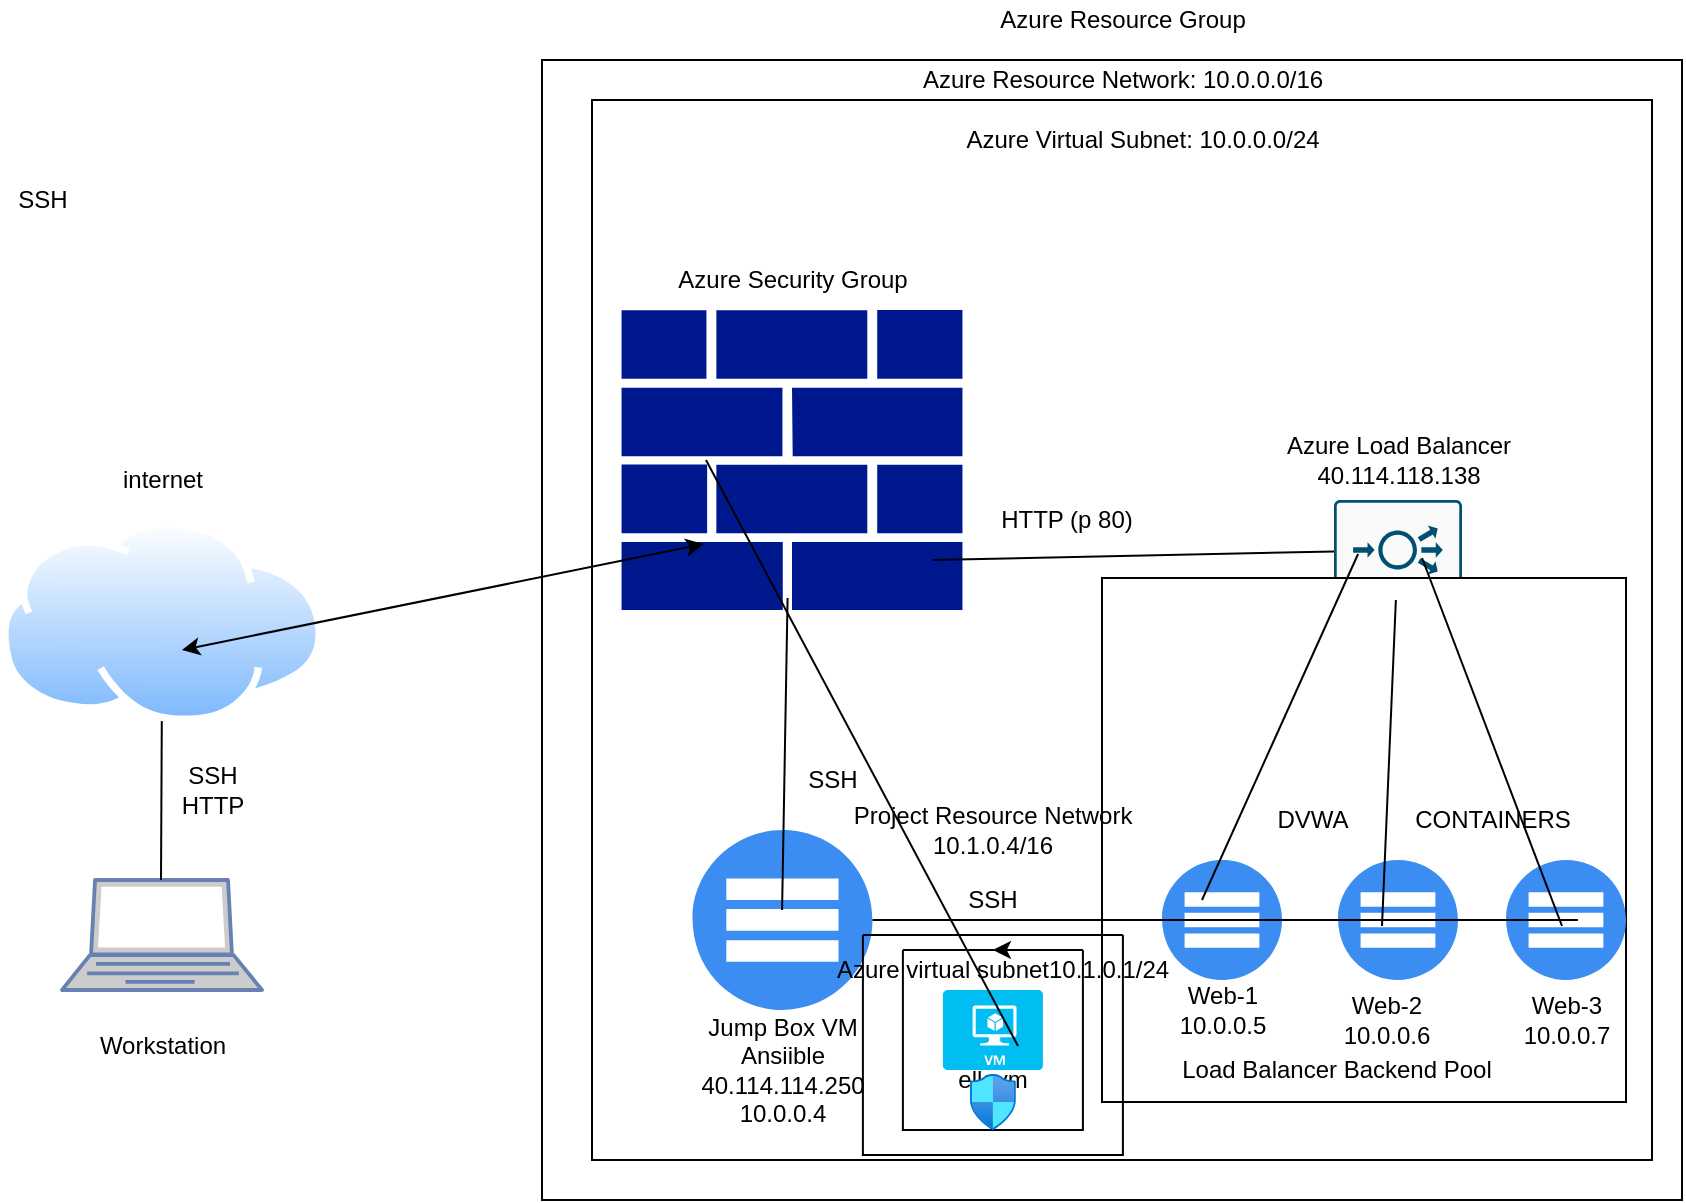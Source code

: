 <mxfile version="14.7.9" type="device"><diagram id="8hMA2jroqg-og01BA3Iw" name="Page-1"><mxGraphModel dx="1422" dy="737" grid="1" gridSize="10" guides="1" tooltips="1" connect="1" arrows="1" fold="1" page="1" pageScale="1" pageWidth="850" pageHeight="1100" math="0" shadow="0"><root><mxCell id="0"/><mxCell id="1" parent="0"/><mxCell id="ajHJmX_MLkM8YkkGZkjS-1" value="" style="fontColor=#0066CC;verticalAlign=top;verticalLabelPosition=bottom;labelPosition=center;align=center;html=1;outlineConnect=0;fillColor=#CCCCCC;strokeColor=#6881B3;gradientColor=none;gradientDirection=north;strokeWidth=2;shape=mxgraph.networks.laptop;" parent="1" vertex="1"><mxGeometry x="150" y="690" width="100" height="55" as="geometry"/></mxCell><mxCell id="ajHJmX_MLkM8YkkGZkjS-2" value="" style="endArrow=none;html=1;" parent="1" edge="1"><mxGeometry width="50" height="50" relative="1" as="geometry"><mxPoint x="199.5" y="690" as="sourcePoint"/><mxPoint x="200" y="590" as="targetPoint"/><Array as="points"><mxPoint x="199.5" y="690"/></Array></mxGeometry></mxCell><mxCell id="ajHJmX_MLkM8YkkGZkjS-3" value="" style="aspect=fixed;perimeter=ellipsePerimeter;html=1;align=center;shadow=0;dashed=0;spacingTop=3;image;image=img/lib/active_directory/internet_cloud.svg;" parent="1" vertex="1"><mxGeometry x="119.44" y="510" width="161.11" height="101.5" as="geometry"/></mxCell><mxCell id="ajHJmX_MLkM8YkkGZkjS-5" value="" style="whiteSpace=wrap;html=1;aspect=fixed;" parent="1" vertex="1"><mxGeometry x="390" y="280" width="570" height="570" as="geometry"/></mxCell><mxCell id="ajHJmX_MLkM8YkkGZkjS-6" value="" style="whiteSpace=wrap;html=1;aspect=fixed;" parent="1" vertex="1"><mxGeometry x="415" y="300" width="530" height="530" as="geometry"/></mxCell><mxCell id="ajHJmX_MLkM8YkkGZkjS-7" value="" style="aspect=fixed;pointerEvents=1;shadow=0;dashed=0;html=1;strokeColor=none;labelPosition=center;verticalLabelPosition=bottom;verticalAlign=top;align=center;fillColor=#00188D;shape=mxgraph.mscae.enterprise.firewall" parent="1" vertex="1"><mxGeometry x="429.78" y="405" width="170.45" height="150" as="geometry"/></mxCell><mxCell id="ajHJmX_MLkM8YkkGZkjS-8" value="" style="points=[[0.015,0.015,0],[0.985,0.015,0],[0.985,0.985,0],[0.015,0.985,0],[0.25,0,0],[0.5,0,0],[0.75,0,0],[1,0.25,0],[1,0.5,0],[1,0.75,0],[0.75,1,0],[0.5,1,0],[0.25,1,0],[0,0.75,0],[0,0.5,0],[0,0.25,0]];verticalLabelPosition=bottom;html=1;verticalAlign=top;aspect=fixed;align=center;pointerEvents=1;shape=mxgraph.cisco19.rect;prIcon=load_balancer;fillColor=#FAFAFA;strokeColor=#005073;" parent="1" vertex="1"><mxGeometry x="786" y="500" width="64" height="50" as="geometry"/></mxCell><mxCell id="ajHJmX_MLkM8YkkGZkjS-9" value="" style="html=1;aspect=fixed;strokeColor=none;shadow=0;align=center;verticalAlign=top;fillColor=#3B8DF1;shape=mxgraph.gcp2.servers_stacked" parent="1" vertex="1"><mxGeometry x="465.22" y="665" width="90" height="90" as="geometry"/></mxCell><mxCell id="ajHJmX_MLkM8YkkGZkjS-10" value="" style="whiteSpace=wrap;html=1;aspect=fixed;" parent="1" vertex="1"><mxGeometry x="670" y="539" width="262" height="262" as="geometry"/></mxCell><mxCell id="ajHJmX_MLkM8YkkGZkjS-12" value="" style="html=1;aspect=fixed;strokeColor=none;shadow=0;align=center;verticalAlign=top;fillColor=#3B8DF1;shape=mxgraph.gcp2.servers_stacked" parent="1" vertex="1"><mxGeometry x="700" y="680" width="60" height="60" as="geometry"/></mxCell><mxCell id="ajHJmX_MLkM8YkkGZkjS-13" value="" style="html=1;aspect=fixed;strokeColor=none;shadow=0;align=center;verticalAlign=top;fillColor=#3B8DF1;shape=mxgraph.gcp2.servers_stacked" parent="1" vertex="1"><mxGeometry x="788" y="680" width="60" height="60" as="geometry"/></mxCell><mxCell id="ajHJmX_MLkM8YkkGZkjS-14" value="" style="html=1;aspect=fixed;strokeColor=none;shadow=0;align=center;verticalAlign=top;fillColor=#3B8DF1;shape=mxgraph.gcp2.servers_stacked" parent="1" vertex="1"><mxGeometry x="872" y="680" width="60" height="60" as="geometry"/></mxCell><mxCell id="ajHJmX_MLkM8YkkGZkjS-15" value="SSH&lt;br&gt;HTTP" style="text;html=1;align=center;verticalAlign=middle;resizable=0;points=[];autosize=1;strokeColor=none;" parent="1" vertex="1"><mxGeometry x="200" y="630" width="50" height="30" as="geometry"/></mxCell><mxCell id="ajHJmX_MLkM8YkkGZkjS-16" value="internet" style="text;html=1;align=center;verticalAlign=middle;resizable=0;points=[];autosize=1;strokeColor=none;" parent="1" vertex="1"><mxGeometry x="170" y="480" width="60" height="20" as="geometry"/></mxCell><mxCell id="ajHJmX_MLkM8YkkGZkjS-18" value="Azure Security Group" style="text;html=1;align=center;verticalAlign=middle;resizable=0;points=[];autosize=1;strokeColor=none;" parent="1" vertex="1"><mxGeometry x="450" y="380" width="130" height="20" as="geometry"/></mxCell><mxCell id="ajHJmX_MLkM8YkkGZkjS-19" value="Workstation" style="text;html=1;align=center;verticalAlign=middle;resizable=0;points=[];autosize=1;strokeColor=none;" parent="1" vertex="1"><mxGeometry x="160" y="762.5" width="80" height="20" as="geometry"/></mxCell><mxCell id="ajHJmX_MLkM8YkkGZkjS-21" value="SSH" style="text;html=1;align=center;verticalAlign=middle;resizable=0;points=[];autosize=1;strokeColor=none;" parent="1" vertex="1"><mxGeometry x="120" y="340" width="40" height="20" as="geometry"/></mxCell><mxCell id="ajHJmX_MLkM8YkkGZkjS-22" value="" style="endArrow=none;html=1;entryX=0.487;entryY=0.96;entryDx=0;entryDy=0;entryPerimeter=0;exitX=0.498;exitY=0.444;exitDx=0;exitDy=0;exitPerimeter=0;" parent="1" source="ajHJmX_MLkM8YkkGZkjS-9" target="ajHJmX_MLkM8YkkGZkjS-7" edge="1"><mxGeometry width="50" height="50" relative="1" as="geometry"><mxPoint x="505.22" y="695" as="sourcePoint"/><mxPoint x="555.22" y="645" as="targetPoint"/></mxGeometry></mxCell><mxCell id="ajHJmX_MLkM8YkkGZkjS-24" value="" style="endArrow=none;html=1;exitX=0.6;exitY=0.5;exitDx=0;exitDy=0;exitPerimeter=0;" parent="1" source="ajHJmX_MLkM8YkkGZkjS-14" target="ajHJmX_MLkM8YkkGZkjS-9" edge="1"><mxGeometry width="50" height="50" relative="1" as="geometry"><mxPoint x="560" y="600" as="sourcePoint"/><mxPoint x="610" y="550" as="targetPoint"/><Array as="points"><mxPoint x="730" y="710"/></Array></mxGeometry></mxCell><mxCell id="ajHJmX_MLkM8YkkGZkjS-25" value="Azure Resource Group" style="text;html=1;align=center;verticalAlign=middle;resizable=0;points=[];autosize=1;strokeColor=none;" parent="1" vertex="1"><mxGeometry x="610" y="250" width="140" height="20" as="geometry"/></mxCell><mxCell id="ajHJmX_MLkM8YkkGZkjS-26" value="SSH" style="text;html=1;align=center;verticalAlign=middle;resizable=0;points=[];autosize=1;strokeColor=none;" parent="1" vertex="1"><mxGeometry x="515.22" y="630" width="40" height="20" as="geometry"/></mxCell><mxCell id="ajHJmX_MLkM8YkkGZkjS-27" value="SSH" style="text;html=1;align=center;verticalAlign=middle;resizable=0;points=[];autosize=1;strokeColor=none;" parent="1" vertex="1"><mxGeometry x="595.45" y="690" width="40" height="20" as="geometry"/></mxCell><mxCell id="ajHJmX_MLkM8YkkGZkjS-28" value="DVWA" style="text;html=1;align=center;verticalAlign=middle;resizable=0;points=[];autosize=1;strokeColor=none;" parent="1" vertex="1"><mxGeometry x="750" y="650" width="50" height="20" as="geometry"/></mxCell><mxCell id="ajHJmX_MLkM8YkkGZkjS-29" value="" style="endArrow=none;html=1;entryX=0.188;entryY=0.54;entryDx=0;entryDy=0;entryPerimeter=0;" parent="1" target="ajHJmX_MLkM8YkkGZkjS-8" edge="1"><mxGeometry width="50" height="50" relative="1" as="geometry"><mxPoint x="720" y="700" as="sourcePoint"/><mxPoint x="770" y="650" as="targetPoint"/></mxGeometry></mxCell><mxCell id="ajHJmX_MLkM8YkkGZkjS-30" value="" style="endArrow=none;html=1;" parent="1" target="ajHJmX_MLkM8YkkGZkjS-8" edge="1"><mxGeometry width="50" height="50" relative="1" as="geometry"><mxPoint x="810" y="713" as="sourcePoint"/><mxPoint x="888.032" y="540" as="targetPoint"/></mxGeometry></mxCell><mxCell id="ajHJmX_MLkM8YkkGZkjS-31" value="" style="endArrow=none;html=1;entryX=0.688;entryY=0.58;entryDx=0;entryDy=0;entryPerimeter=0;" parent="1" target="ajHJmX_MLkM8YkkGZkjS-8" edge="1"><mxGeometry width="50" height="50" relative="1" as="geometry"><mxPoint x="900" y="713" as="sourcePoint"/><mxPoint x="978.032" y="540" as="targetPoint"/></mxGeometry></mxCell><mxCell id="ajHJmX_MLkM8YkkGZkjS-32" value="Azure Resource Network: 10.0.0.0/16" style="text;html=1;align=center;verticalAlign=middle;resizable=0;points=[];autosize=1;strokeColor=none;" parent="1" vertex="1"><mxGeometry x="570" y="280" width="220" height="20" as="geometry"/></mxCell><mxCell id="ajHJmX_MLkM8YkkGZkjS-33" value="Azure Virtual Subnet: 10.0.0.0/24" style="text;html=1;align=center;verticalAlign=middle;resizable=0;points=[];autosize=1;strokeColor=none;" parent="1" vertex="1"><mxGeometry x="595.45" y="310" width="190" height="20" as="geometry"/></mxCell><mxCell id="ajHJmX_MLkM8YkkGZkjS-34" value="CONTAINERS" style="text;html=1;align=center;verticalAlign=middle;resizable=0;points=[];autosize=1;strokeColor=none;" parent="1" vertex="1"><mxGeometry x="820" y="650" width="90" height="20" as="geometry"/></mxCell><mxCell id="ajHJmX_MLkM8YkkGZkjS-35" value="" style="endArrow=none;html=1;" parent="1" target="ajHJmX_MLkM8YkkGZkjS-8" edge="1"><mxGeometry width="50" height="50" relative="1" as="geometry"><mxPoint x="585.45" y="530" as="sourcePoint"/><mxPoint x="635.45" y="480" as="targetPoint"/></mxGeometry></mxCell><mxCell id="ajHJmX_MLkM8YkkGZkjS-36" value="HTTP (p 80)" style="text;html=1;align=center;verticalAlign=middle;resizable=0;points=[];autosize=1;strokeColor=none;" parent="1" vertex="1"><mxGeometry x="612" y="500" width="80" height="20" as="geometry"/></mxCell><mxCell id="ajHJmX_MLkM8YkkGZkjS-37" value="Azure Load Balancer&lt;br&gt;40.114.118.138" style="text;html=1;align=center;verticalAlign=middle;resizable=0;points=[];autosize=1;strokeColor=none;" parent="1" vertex="1"><mxGeometry x="753" y="465" width="130" height="30" as="geometry"/></mxCell><mxCell id="ajHJmX_MLkM8YkkGZkjS-38" value="Jump Box VM&lt;br&gt;Ansiible&lt;br&gt;40.114.114.250&lt;br&gt;10.0.0.4" style="text;html=1;align=center;verticalAlign=middle;resizable=0;points=[];autosize=1;strokeColor=none;" parent="1" vertex="1"><mxGeometry x="460.22" y="755" width="100" height="60" as="geometry"/></mxCell><mxCell id="ajHJmX_MLkM8YkkGZkjS-39" value="Web-1&lt;br&gt;10.0.0.5" style="text;html=1;align=center;verticalAlign=middle;resizable=0;points=[];autosize=1;strokeColor=none;" parent="1" vertex="1"><mxGeometry x="700" y="740" width="60" height="30" as="geometry"/></mxCell><mxCell id="ajHJmX_MLkM8YkkGZkjS-40" value="Web-2&lt;br&gt;10.0.0.6" style="text;html=1;align=center;verticalAlign=middle;resizable=0;points=[];autosize=1;strokeColor=none;" parent="1" vertex="1"><mxGeometry x="782" y="745" width="60" height="30" as="geometry"/></mxCell><mxCell id="ajHJmX_MLkM8YkkGZkjS-41" value="Web-3&lt;br&gt;10.0.0.7" style="text;html=1;align=center;verticalAlign=middle;resizable=0;points=[];autosize=1;strokeColor=none;" parent="1" vertex="1"><mxGeometry x="872" y="745" width="60" height="30" as="geometry"/></mxCell><mxCell id="ajHJmX_MLkM8YkkGZkjS-42" value="Load Balancer Backend Pool" style="text;html=1;align=center;verticalAlign=middle;resizable=0;points=[];autosize=1;strokeColor=none;" parent="1" vertex="1"><mxGeometry x="702" y="775" width="170" height="20" as="geometry"/></mxCell><mxCell id="d73rpcRUekkgCT8aIoRV-1" value="" style="verticalLabelPosition=bottom;html=1;verticalAlign=top;align=center;strokeColor=none;fillColor=#00BEF2;shape=mxgraph.azure.virtual_machine;" parent="1" vertex="1"><mxGeometry x="590.45" y="745" width="50" height="40" as="geometry"/></mxCell><mxCell id="cSizyvASxWfBD2sbFR8u-1" value="" style="endArrow=classic;startArrow=classic;html=1;entryX=0.241;entryY=0.78;entryDx=0;entryDy=0;entryPerimeter=0;" parent="1" target="ajHJmX_MLkM8YkkGZkjS-7" edge="1"><mxGeometry width="50" height="50" relative="1" as="geometry"><mxPoint x="210" y="575" as="sourcePoint"/><mxPoint x="260" y="525" as="targetPoint"/></mxGeometry></mxCell><mxCell id="cSizyvASxWfBD2sbFR8u-2" value="" style="swimlane;startSize=0;" parent="1" vertex="1"><mxGeometry x="570.45" y="725" width="90" height="90" as="geometry"/></mxCell><mxCell id="d73rpcRUekkgCT8aIoRV-2" value="elk vm" style="text;html=1;align=center;verticalAlign=middle;resizable=0;points=[];autosize=1;strokeColor=none;" parent="cSizyvASxWfBD2sbFR8u-2" vertex="1"><mxGeometry x="20" y="55" width="50" height="20" as="geometry"/></mxCell><mxCell id="cSizyvASxWfBD2sbFR8u-7" value="" style="aspect=fixed;html=1;points=[];align=center;image;fontSize=12;image=img/lib/azure2/networking/Network_Security_Groups.svg;" parent="cSizyvASxWfBD2sbFR8u-2" vertex="1"><mxGeometry x="33.47" y="62" width="23.06" height="28" as="geometry"/></mxCell><mxCell id="cSizyvASxWfBD2sbFR8u-3" value="Azure virtual subnet10.1.0.1/24" style="text;html=1;align=center;verticalAlign=middle;resizable=0;points=[];autosize=1;strokeColor=none;" parent="1" vertex="1"><mxGeometry x="530" y="725" width="180" height="20" as="geometry"/></mxCell><mxCell id="cSizyvASxWfBD2sbFR8u-4" style="edgeStyle=orthogonalEdgeStyle;rounded=0;orthogonalLoop=1;jettySize=auto;html=1;exitX=0.75;exitY=0;exitDx=0;exitDy=0;entryX=0.5;entryY=0;entryDx=0;entryDy=0;" parent="1" source="cSizyvASxWfBD2sbFR8u-2" target="cSizyvASxWfBD2sbFR8u-2" edge="1"><mxGeometry relative="1" as="geometry"/></mxCell><mxCell id="cSizyvASxWfBD2sbFR8u-5" value="Project Resource Network&lt;br&gt;10.1.0.4/16" style="text;html=1;align=center;verticalAlign=middle;resizable=0;points=[];autosize=1;strokeColor=none;" parent="1" vertex="1"><mxGeometry x="540.45" y="650" width="150" height="30" as="geometry"/></mxCell><mxCell id="cSizyvASxWfBD2sbFR8u-6" value="" style="swimlane;startSize=0;" parent="1" vertex="1"><mxGeometry x="550.45" y="717.5" width="130" height="110" as="geometry"/></mxCell><mxCell id="cSizyvASxWfBD2sbFR8u-8" value="" style="endArrow=none;html=1;entryX=0.751;entryY=0.7;entryDx=0;entryDy=0;entryPerimeter=0;" parent="1" target="d73rpcRUekkgCT8aIoRV-1" edge="1"><mxGeometry width="50" height="50" relative="1" as="geometry"><mxPoint x="472" y="480" as="sourcePoint"/><mxPoint x="872" y="440" as="targetPoint"/></mxGeometry></mxCell></root></mxGraphModel></diagram></mxfile>